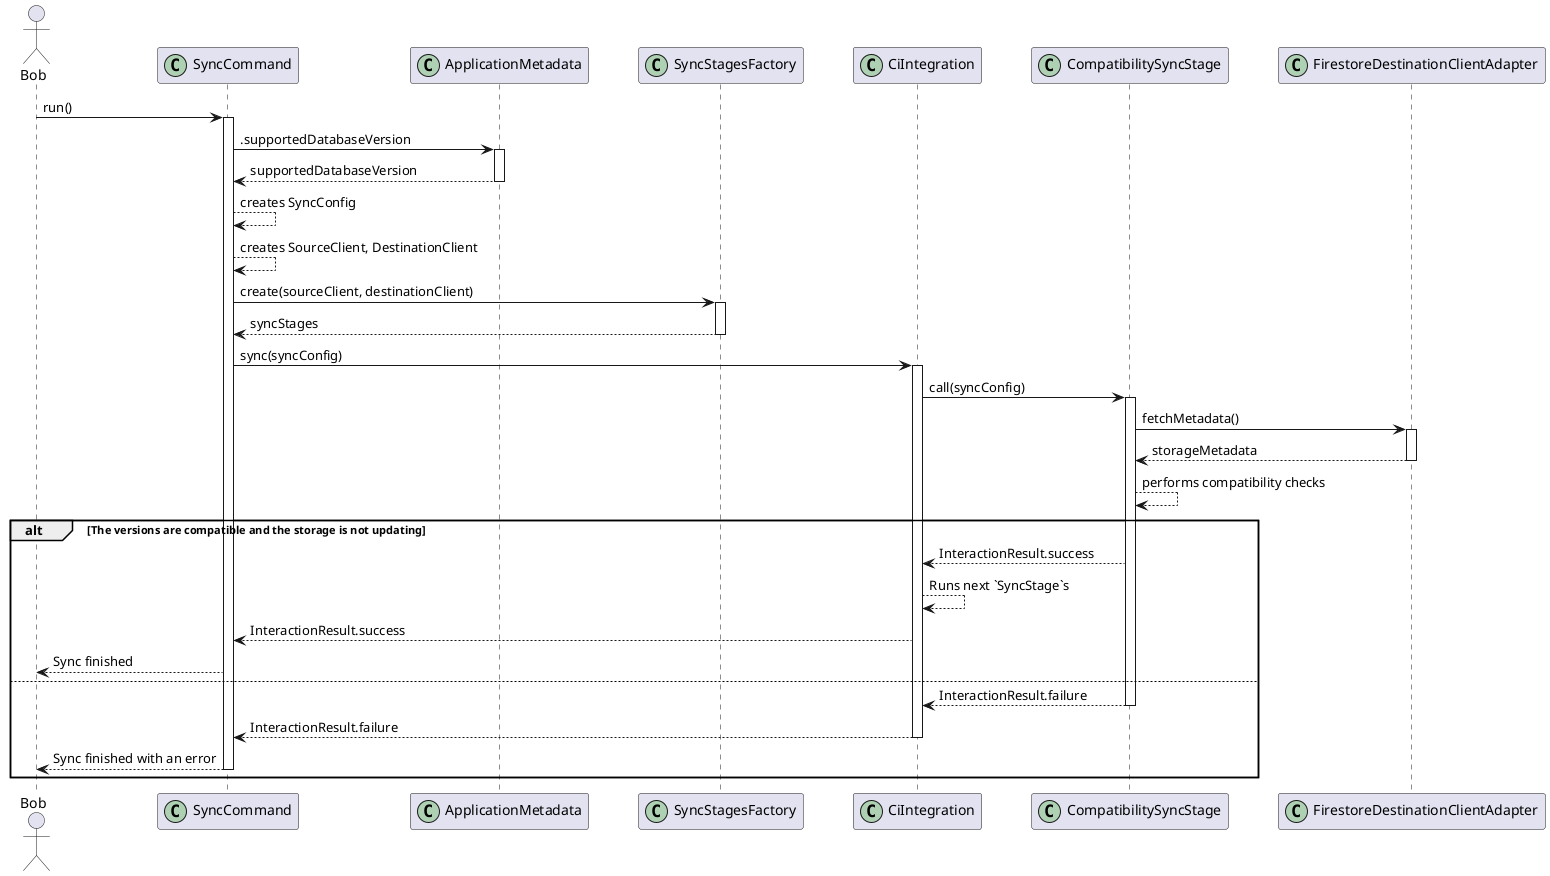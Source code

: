@startuml

skinparam ParticipantPadding 20
skinparam BoxPadding 10


actor Bob
participant SyncCommand << (C,#ADD1B2) >>
participant ApplicationMetadata << (C,#ADD1B2) >>
participant SyncStagesFactory << (C,#ADD1B2) >>
participant CiIntegration << (C,#ADD1B2) >>
participant CompatibilitySyncStage << (C,#ADD1B2) >>
participant FirestoreDestinationClientAdapter << (C,#ADD1B2) >>

Bob -> SyncCommand : run()
activate SyncCommand

SyncCommand -> ApplicationMetadata : .supportedDatabaseVersion
activate ApplicationMetadata

ApplicationMetadata --> SyncCommand : supportedDatabaseVersion
deactivate ApplicationMetadata

SyncCommand --> SyncCommand : creates SyncConfig
SyncCommand --> SyncCommand : creates SourceClient, DestinationClient

SyncCommand -> SyncStagesFactory : create(sourceClient, destinationClient)
activate SyncStagesFactory

SyncStagesFactory --> SyncCommand : syncStages
deactivate SyncStagesFactory

SyncCommand -> CiIntegration : sync(syncConfig)
activate CiIntegration

CiIntegration -> CompatibilitySyncStage : call(syncConfig)
activate CompatibilitySyncStage

CompatibilitySyncStage -> FirestoreDestinationClientAdapter : fetchMetadata()
activate FirestoreDestinationClientAdapter

FirestoreDestinationClientAdapter --> CompatibilitySyncStage : storageMetadata
deactivate FirestoreDestinationClientAdapter

CompatibilitySyncStage --> CompatibilitySyncStage : performs compatibility checks

alt The versions are compatible and the storage is not updating
    CompatibilitySyncStage --> CiIntegration : InteractionResult.success
    CiIntegration --> CiIntegration : Runs next `SyncStage`s
    CiIntegration --> SyncCommand : InteractionResult.success
    SyncCommand --> Bob : Sync finished
else
    CompatibilitySyncStage --> CiIntegration : InteractionResult.failure
    deactivate CompatibilitySyncStage

    CiIntegration --> SyncCommand : InteractionResult.failure
    deactivate CiIntegration

    SyncCommand --> Bob : Sync finished with an error
    deactivate SyncCommand
end
@enduml
